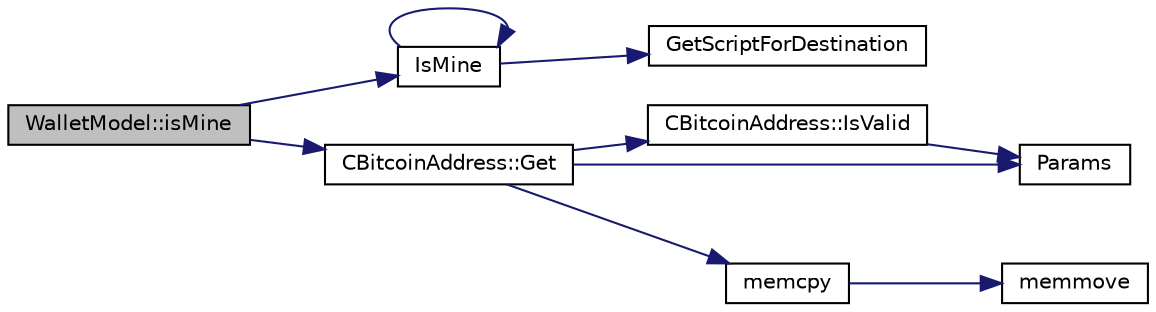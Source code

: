 digraph "WalletModel::isMine"
{
  edge [fontname="Helvetica",fontsize="10",labelfontname="Helvetica",labelfontsize="10"];
  node [fontname="Helvetica",fontsize="10",shape=record];
  rankdir="LR";
  Node922 [label="WalletModel::isMine",height=0.2,width=0.4,color="black", fillcolor="grey75", style="filled", fontcolor="black"];
  Node922 -> Node923 [color="midnightblue",fontsize="10",style="solid",fontname="Helvetica"];
  Node923 [label="IsMine",height=0.2,width=0.4,color="black", fillcolor="white", style="filled",URL="$wallet__ismine_8cpp.html#adc59cf67d903c1ba1ef225561b85bfce"];
  Node923 -> Node924 [color="midnightblue",fontsize="10",style="solid",fontname="Helvetica"];
  Node924 [label="GetScriptForDestination",height=0.2,width=0.4,color="black", fillcolor="white", style="filled",URL="$standard_8cpp.html#ae40f28d3b46c21033f6ee1f1200d0321"];
  Node923 -> Node923 [color="midnightblue",fontsize="10",style="solid",fontname="Helvetica"];
  Node922 -> Node925 [color="midnightblue",fontsize="10",style="solid",fontname="Helvetica"];
  Node925 [label="CBitcoinAddress::Get",height=0.2,width=0.4,color="black", fillcolor="white", style="filled",URL="$class_c_bitcoin_address.html#a1e44de10dfc84d1fd2e15150f1e22b8e"];
  Node925 -> Node926 [color="midnightblue",fontsize="10",style="solid",fontname="Helvetica"];
  Node926 [label="CBitcoinAddress::IsValid",height=0.2,width=0.4,color="black", fillcolor="white", style="filled",URL="$class_c_bitcoin_address.html#ab39907ce6895062a8f8bf585270ef13b"];
  Node926 -> Node927 [color="midnightblue",fontsize="10",style="solid",fontname="Helvetica"];
  Node927 [label="Params",height=0.2,width=0.4,color="black", fillcolor="white", style="filled",URL="$chainparams_8cpp.html#ace5c5b706d71a324a417dd2db394fd4a",tooltip="Return the currently selected parameters. "];
  Node925 -> Node928 [color="midnightblue",fontsize="10",style="solid",fontname="Helvetica"];
  Node928 [label="memcpy",height=0.2,width=0.4,color="black", fillcolor="white", style="filled",URL="$glibc__compat_8cpp.html#a0f46826ab0466591e136db24394923cf"];
  Node928 -> Node929 [color="midnightblue",fontsize="10",style="solid",fontname="Helvetica"];
  Node929 [label="memmove",height=0.2,width=0.4,color="black", fillcolor="white", style="filled",URL="$glibc__compat_8cpp.html#a9778d49e9029dd75bc53ecbbf9f5e9a1"];
  Node925 -> Node927 [color="midnightblue",fontsize="10",style="solid",fontname="Helvetica"];
}
